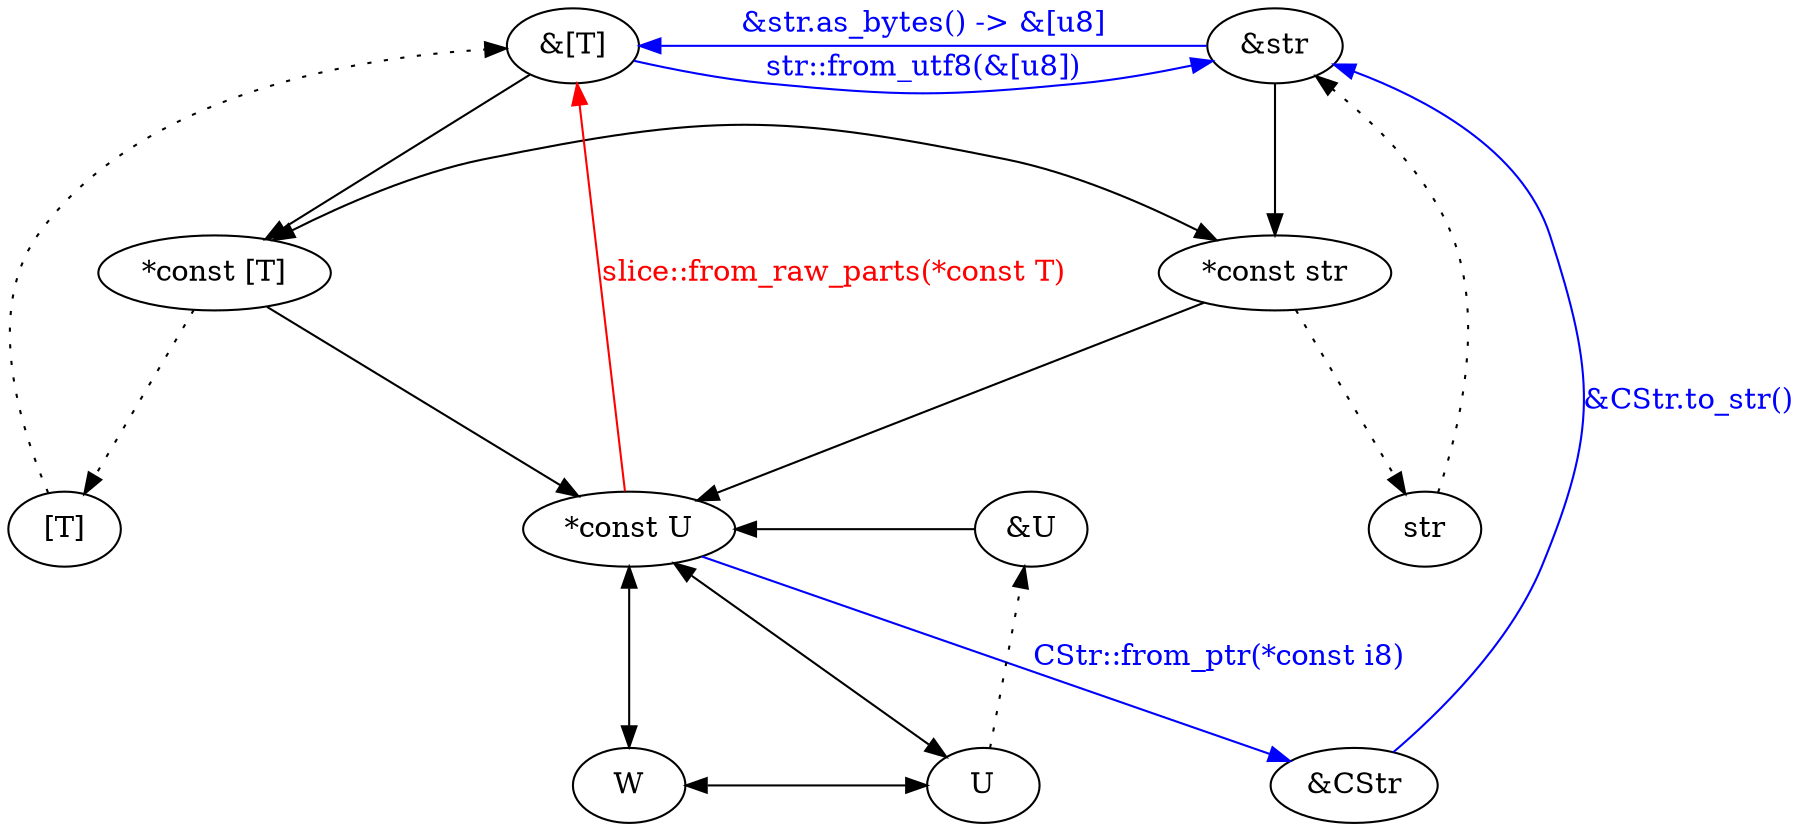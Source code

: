 digraph {
  {rank=same; "&[T]"; "&str";}
  {rank=same; "*const [T]"; "*const str";}
  {rank=same; "&U"; "*const U";}
  {rank=same; "U"; "W"; "&CStr";}
  {rank=same; "[T]"; "str";}
  ranksep=1
  nodesep=0.8

  "&[T]" -> "*const [T]" -> "*const U"
  "&str" -> "*const str" -> "*const U"
  "*const [T]" -> "*const str" [dir=both]
  "*const U" -> "W" -> "U" -> "*const U" [dir=both]
  "*const U" -> "&U" [dir=back]

  "U" -> "&U" [style=dotted]
  "*const [T]" -> "[T]" -> "&[T]" [style=dotted]
  "*const str" -> "str" -> "&str" [style=dotted]

  "*const U" -> "&[T]" [label="slice::from_raw_parts(*const T)", fontcolor=red, color=red]
  "*const U" -> "&CStr" [label="CStr::from_ptr(*const i8)", fontcolor=blue, color=blue]
  "&CStr" -> "&str" [label="&CStr.to_str()", fontcolor=blue, color=blue]
  "&[T]" -> "&str" [label="str::from_utf8(&[u8])", fontcolor=blue, color=blue]
  "&str" -> "&[T]" [label="&str.as_bytes() -> &[u8]", fontcolor=blue, color=blue]
}
